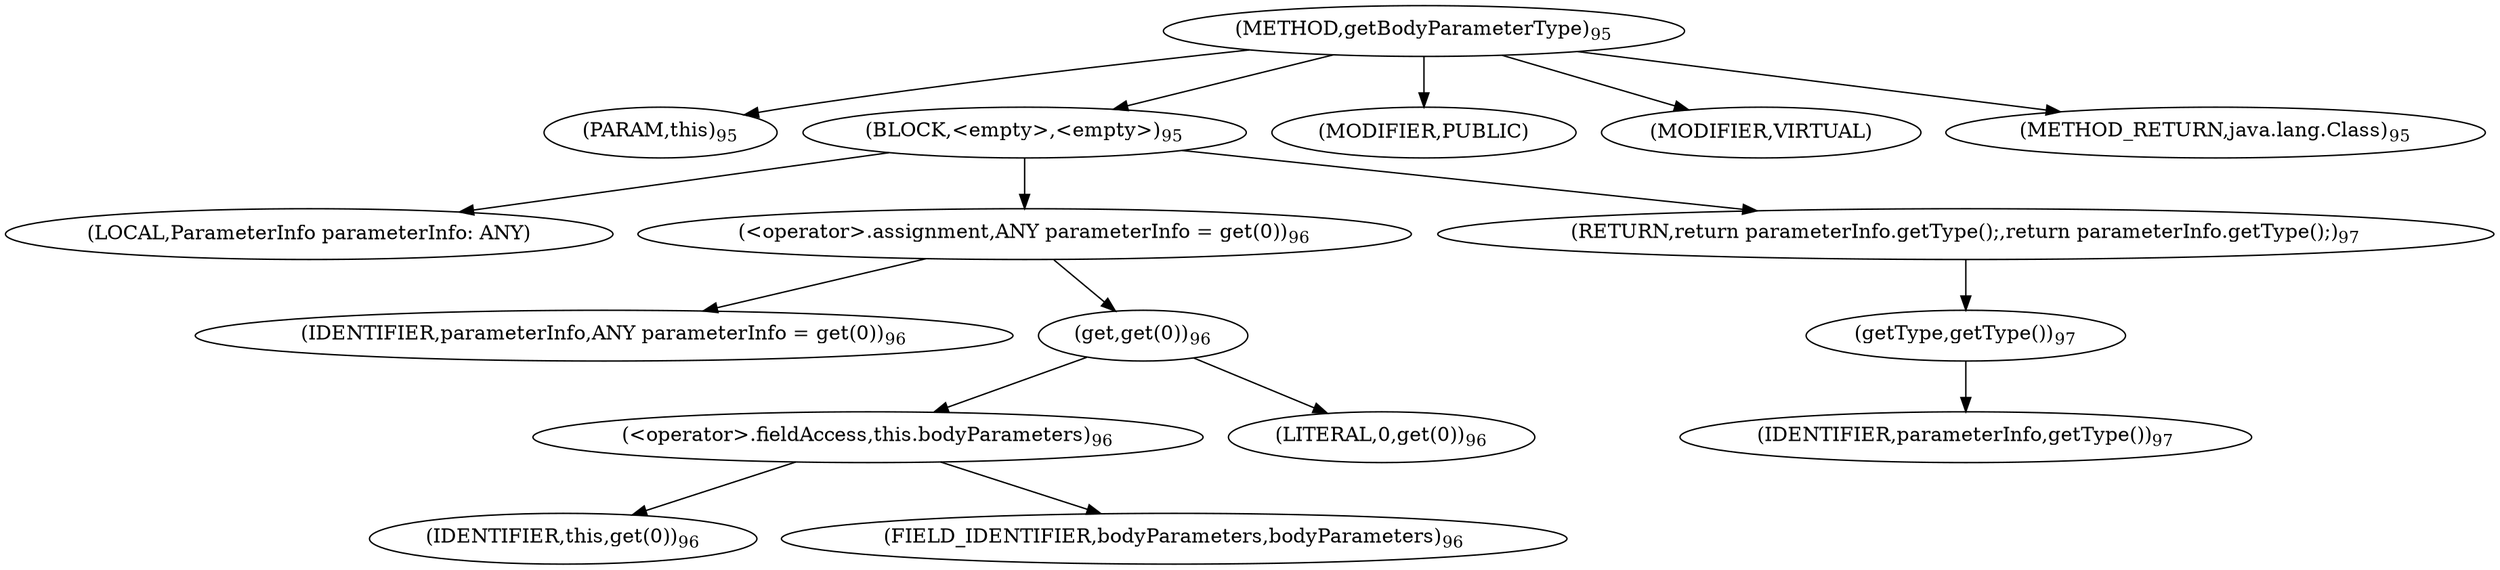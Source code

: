 digraph "getBodyParameterType" {  
"161" [label = <(METHOD,getBodyParameterType)<SUB>95</SUB>> ]
"162" [label = <(PARAM,this)<SUB>95</SUB>> ]
"163" [label = <(BLOCK,&lt;empty&gt;,&lt;empty&gt;)<SUB>95</SUB>> ]
"164" [label = <(LOCAL,ParameterInfo parameterInfo: ANY)> ]
"165" [label = <(&lt;operator&gt;.assignment,ANY parameterInfo = get(0))<SUB>96</SUB>> ]
"166" [label = <(IDENTIFIER,parameterInfo,ANY parameterInfo = get(0))<SUB>96</SUB>> ]
"167" [label = <(get,get(0))<SUB>96</SUB>> ]
"168" [label = <(&lt;operator&gt;.fieldAccess,this.bodyParameters)<SUB>96</SUB>> ]
"169" [label = <(IDENTIFIER,this,get(0))<SUB>96</SUB>> ]
"170" [label = <(FIELD_IDENTIFIER,bodyParameters,bodyParameters)<SUB>96</SUB>> ]
"171" [label = <(LITERAL,0,get(0))<SUB>96</SUB>> ]
"172" [label = <(RETURN,return parameterInfo.getType();,return parameterInfo.getType();)<SUB>97</SUB>> ]
"173" [label = <(getType,getType())<SUB>97</SUB>> ]
"174" [label = <(IDENTIFIER,parameterInfo,getType())<SUB>97</SUB>> ]
"175" [label = <(MODIFIER,PUBLIC)> ]
"176" [label = <(MODIFIER,VIRTUAL)> ]
"177" [label = <(METHOD_RETURN,java.lang.Class)<SUB>95</SUB>> ]
  "161" -> "162" 
  "161" -> "163" 
  "161" -> "175" 
  "161" -> "176" 
  "161" -> "177" 
  "163" -> "164" 
  "163" -> "165" 
  "163" -> "172" 
  "165" -> "166" 
  "165" -> "167" 
  "167" -> "168" 
  "167" -> "171" 
  "168" -> "169" 
  "168" -> "170" 
  "172" -> "173" 
  "173" -> "174" 
}
